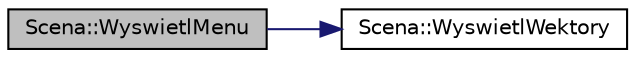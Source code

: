 digraph "Scena::WyswietlMenu"
{
  edge [fontname="Helvetica",fontsize="10",labelfontname="Helvetica",labelfontsize="10"];
  node [fontname="Helvetica",fontsize="10",shape=record];
  rankdir="LR";
  Node1 [label="Scena::WyswietlMenu",height=0.2,width=0.4,color="black", fillcolor="grey75", style="filled", fontcolor="black"];
  Node1 -> Node2 [color="midnightblue",fontsize="10",style="solid",fontname="Helvetica"];
  Node2 [label="Scena::WyswietlWektory",height=0.2,width=0.4,color="black", fillcolor="white", style="filled",URL="$classScena.html#ac25827eebae589fede7f9f9d30deab5b",tooltip="Funckja bezpośrednio wyświetlająca ilość stworzonych obiektów klasy Wektor2D. "];
}
